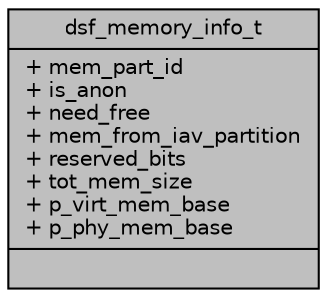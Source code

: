 digraph "dsf_memory_info_t"
{
 // INTERACTIVE_SVG=YES
 // LATEX_PDF_SIZE
  bgcolor="transparent";
  edge [fontname="Helvetica",fontsize="10",labelfontname="Helvetica",labelfontsize="10"];
  node [fontname="Helvetica",fontsize="10",shape=record];
  Node1 [label="{dsf_memory_info_t\n|+ mem_part_id\l+ is_anon\l+ need_free\l+ mem_from_iav_partition\l+ reserved_bits\l+ tot_mem_size\l+ p_virt_mem_base\l+ p_phy_mem_base\l|}",height=0.2,width=0.4,color="black", fillcolor="grey75", style="filled", fontcolor="black",tooltip=" "];
}
